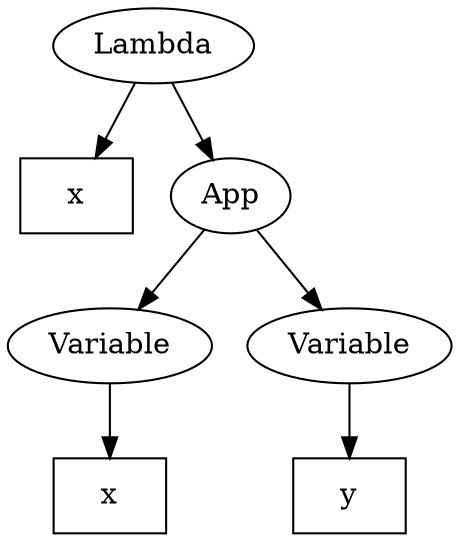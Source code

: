 
digraph AbstractSyntaxTree {
"node4291110032" [label="Lambda"];
"node4291110032" -> "JANKY0";
"JANKY0" [label="x" shape=box];
"node4291110032" -> "node4291110112";
"node4291110112" [label="App"];
"node4291110112" -> "node4291551600";
"node4291551600" [label="Variable"];
"node4291551600" -> "JANKY1";
"JANKY1" [label="x" shape=box];
"node4291110112" -> "node4291110192";
"node4291110192" [label="Variable"];
"node4291110192" -> "JANKY2";
"JANKY2" [label="y" shape=box];

}
